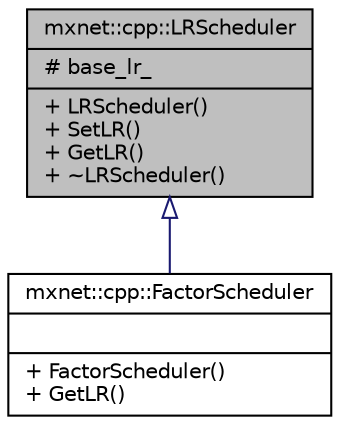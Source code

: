 digraph "mxnet::cpp::LRScheduler"
{
  edge [fontname="Helvetica",fontsize="10",labelfontname="Helvetica",labelfontsize="10"];
  node [fontname="Helvetica",fontsize="10",shape=record];
  Node1 [label="{mxnet::cpp::LRScheduler\n|# base_lr_\l|+ LRScheduler()\l+ SetLR()\l+ GetLR()\l+ ~LRScheduler()\l}",height=0.2,width=0.4,color="black", fillcolor="grey75", style="filled", fontcolor="black"];
  Node1 -> Node2 [dir="back",color="midnightblue",fontsize="10",style="solid",arrowtail="onormal",fontname="Helvetica"];
  Node2 [label="{mxnet::cpp::FactorScheduler\n||+ FactorScheduler()\l+ GetLR()\l}",height=0.2,width=0.4,color="black", fillcolor="white", style="filled",URL="$classmxnet_1_1cpp_1_1FactorScheduler.html"];
}
